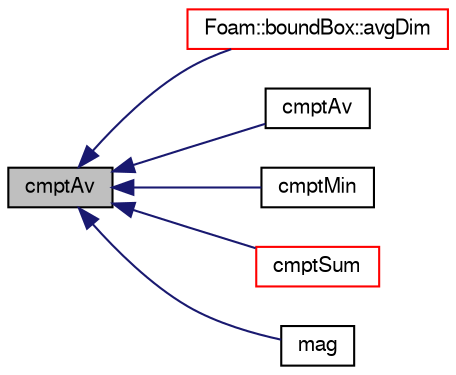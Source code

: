 digraph "cmptAv"
{
  bgcolor="transparent";
  edge [fontname="FreeSans",fontsize="10",labelfontname="FreeSans",labelfontsize="10"];
  node [fontname="FreeSans",fontsize="10",shape=record];
  rankdir="LR";
  Node59033 [label="cmptAv",height=0.2,width=0.4,color="black", fillcolor="grey75", style="filled", fontcolor="black"];
  Node59033 -> Node59034 [dir="back",color="midnightblue",fontsize="10",style="solid",fontname="FreeSans"];
  Node59034 [label="Foam::boundBox::avgDim",height=0.2,width=0.4,color="red",URL="$a27102.html#aa81159f5355f2f2a168c36632aafe1d0",tooltip="Average length/height/width dimension. "];
  Node59033 -> Node59039 [dir="back",color="midnightblue",fontsize="10",style="solid",fontname="FreeSans"];
  Node59039 [label="cmptAv",height=0.2,width=0.4,color="black",URL="$a21124.html#a1a57eab5a1f82e5474084ad83d4da37d"];
  Node59033 -> Node59040 [dir="back",color="midnightblue",fontsize="10",style="solid",fontname="FreeSans"];
  Node59040 [label="cmptMin",height=0.2,width=0.4,color="black",URL="$a21124.html#a67395176063a2f4eee19f629f5a16992"];
  Node59033 -> Node59041 [dir="back",color="midnightblue",fontsize="10",style="solid",fontname="FreeSans"];
  Node59041 [label="cmptSum",height=0.2,width=0.4,color="red",URL="$a21124.html#a856e2ab6c2bb530a1e314c9d4188f8f0"];
  Node59033 -> Node59182 [dir="back",color="midnightblue",fontsize="10",style="solid",fontname="FreeSans"];
  Node59182 [label="mag",height=0.2,width=0.4,color="black",URL="$a21124.html#aec38fbbc20db164ab12cc24d88a37df4"];
}
